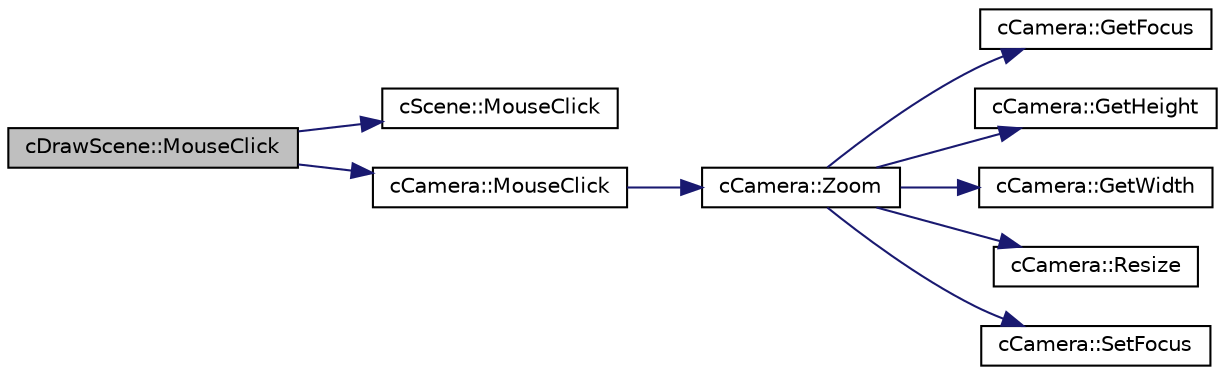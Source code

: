 digraph "cDrawScene::MouseClick"
{
 // LATEX_PDF_SIZE
  edge [fontname="Helvetica",fontsize="10",labelfontname="Helvetica",labelfontsize="10"];
  node [fontname="Helvetica",fontsize="10",shape=record];
  rankdir="LR";
  Node1 [label="cDrawScene::MouseClick",height=0.2,width=0.4,color="black", fillcolor="grey75", style="filled", fontcolor="black",tooltip=" "];
  Node1 -> Node2 [color="midnightblue",fontsize="10",style="solid",fontname="Helvetica"];
  Node2 [label="cScene::MouseClick",height=0.2,width=0.4,color="black", fillcolor="white", style="filled",URL="$classc_scene.html#a263dfedc7b037aba0f28e52af832b1b6",tooltip=" "];
  Node1 -> Node3 [color="midnightblue",fontsize="10",style="solid",fontname="Helvetica"];
  Node3 [label="cCamera::MouseClick",height=0.2,width=0.4,color="black", fillcolor="white", style="filled",URL="$classc_camera.html#a3ec4feb37d7c68048a486f840676eca9",tooltip=" "];
  Node3 -> Node4 [color="midnightblue",fontsize="10",style="solid",fontname="Helvetica"];
  Node4 [label="cCamera::Zoom",height=0.2,width=0.4,color="black", fillcolor="white", style="filled",URL="$classc_camera.html#af1eb316337d2779ce7d6e01e4ce271bb",tooltip=" "];
  Node4 -> Node5 [color="midnightblue",fontsize="10",style="solid",fontname="Helvetica"];
  Node5 [label="cCamera::GetFocus",height=0.2,width=0.4,color="black", fillcolor="white", style="filled",URL="$classc_camera.html#a0aa751bcd1e56af7c9ce41fd9ee297e1",tooltip=" "];
  Node4 -> Node6 [color="midnightblue",fontsize="10",style="solid",fontname="Helvetica"];
  Node6 [label="cCamera::GetHeight",height=0.2,width=0.4,color="black", fillcolor="white", style="filled",URL="$classc_camera.html#aa919c339ff1ddcba1d9e82196674f1a5",tooltip=" "];
  Node4 -> Node7 [color="midnightblue",fontsize="10",style="solid",fontname="Helvetica"];
  Node7 [label="cCamera::GetWidth",height=0.2,width=0.4,color="black", fillcolor="white", style="filled",URL="$classc_camera.html#ae7dfa3e815f4ddd27b2cb32203b65f21",tooltip=" "];
  Node4 -> Node8 [color="midnightblue",fontsize="10",style="solid",fontname="Helvetica"];
  Node8 [label="cCamera::Resize",height=0.2,width=0.4,color="black", fillcolor="white", style="filled",URL="$classc_camera.html#aec91e161b17330054d26b38f0df6df3a",tooltip=" "];
  Node4 -> Node9 [color="midnightblue",fontsize="10",style="solid",fontname="Helvetica"];
  Node9 [label="cCamera::SetFocus",height=0.2,width=0.4,color="black", fillcolor="white", style="filled",URL="$classc_camera.html#a70ed4ddecaa3607931904f5ace1cf5a4",tooltip=" "];
}

